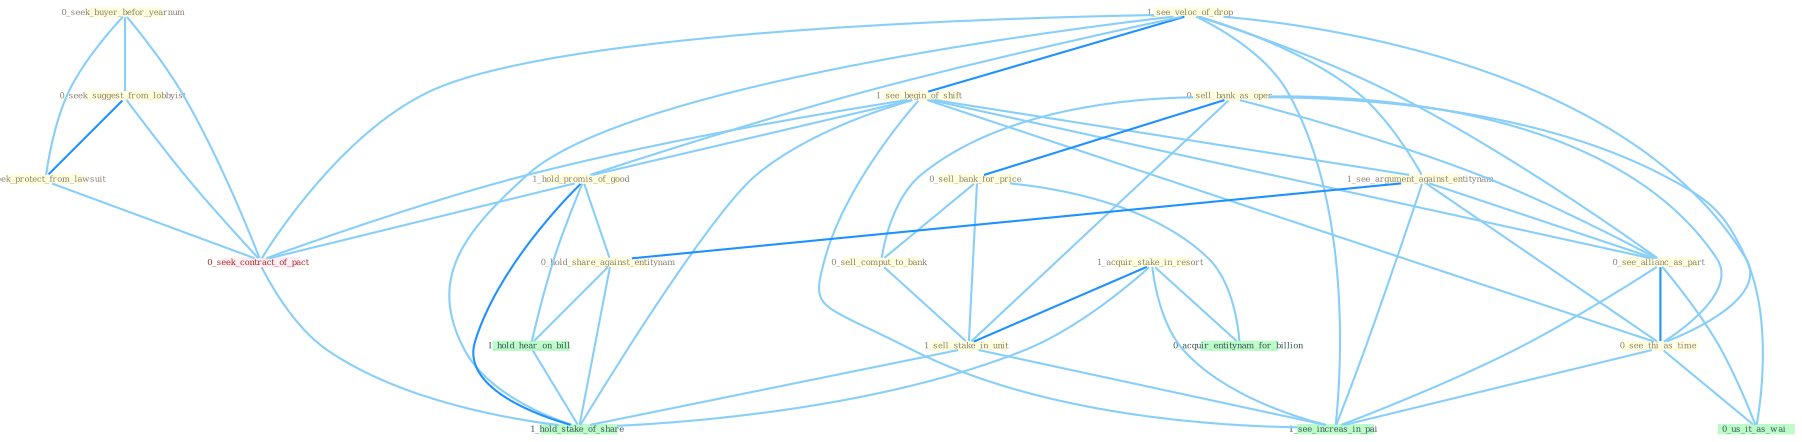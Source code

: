 Graph G{ 
    node
    [shape=polygon,style=filled,width=.5,height=.06,color="#BDFCC9",fixedsize=true,fontsize=4,
    fontcolor="#2f4f4f"];
    {node
    [color="#ffffe0", fontcolor="#8b7d6b"] "0_seek_buyer_befor_yearnum " "0_seek_suggest_from_lobbyist " "1_see_veloc_of_drop " "1_see_begin_of_shift " "0_sell_bank_as_oper " "0_sell_bank_for_price " "1_see_argument_against_entitynam " "1_acquir_stake_in_resort " "0_sell_comput_to_bank " "0_see_allianc_as_part " "1_hold_promis_of_good " "1_seek_protect_from_lawsuit " "0_see_thi_as_time " "1_sell_stake_in_unit " "0_hold_share_against_entitynam "}
{node [color="#fff0f5", fontcolor="#b22222"] "0_seek_contract_of_pact "}
edge [color="#B0E2FF"];

	"0_seek_buyer_befor_yearnum " -- "0_seek_suggest_from_lobbyist " [w="1", color="#87cefa" ];
	"0_seek_buyer_befor_yearnum " -- "1_seek_protect_from_lawsuit " [w="1", color="#87cefa" ];
	"0_seek_buyer_befor_yearnum " -- "0_seek_contract_of_pact " [w="1", color="#87cefa" ];
	"0_seek_suggest_from_lobbyist " -- "1_seek_protect_from_lawsuit " [w="2", color="#1e90ff" , len=0.8];
	"0_seek_suggest_from_lobbyist " -- "0_seek_contract_of_pact " [w="1", color="#87cefa" ];
	"1_see_veloc_of_drop " -- "1_see_begin_of_shift " [w="2", color="#1e90ff" , len=0.8];
	"1_see_veloc_of_drop " -- "1_see_argument_against_entitynam " [w="1", color="#87cefa" ];
	"1_see_veloc_of_drop " -- "0_see_allianc_as_part " [w="1", color="#87cefa" ];
	"1_see_veloc_of_drop " -- "1_hold_promis_of_good " [w="1", color="#87cefa" ];
	"1_see_veloc_of_drop " -- "0_see_thi_as_time " [w="1", color="#87cefa" ];
	"1_see_veloc_of_drop " -- "0_seek_contract_of_pact " [w="1", color="#87cefa" ];
	"1_see_veloc_of_drop " -- "1_see_increas_in_pai " [w="1", color="#87cefa" ];
	"1_see_veloc_of_drop " -- "1_hold_stake_of_share " [w="1", color="#87cefa" ];
	"1_see_begin_of_shift " -- "1_see_argument_against_entitynam " [w="1", color="#87cefa" ];
	"1_see_begin_of_shift " -- "0_see_allianc_as_part " [w="1", color="#87cefa" ];
	"1_see_begin_of_shift " -- "1_hold_promis_of_good " [w="1", color="#87cefa" ];
	"1_see_begin_of_shift " -- "0_see_thi_as_time " [w="1", color="#87cefa" ];
	"1_see_begin_of_shift " -- "0_seek_contract_of_pact " [w="1", color="#87cefa" ];
	"1_see_begin_of_shift " -- "1_see_increas_in_pai " [w="1", color="#87cefa" ];
	"1_see_begin_of_shift " -- "1_hold_stake_of_share " [w="1", color="#87cefa" ];
	"0_sell_bank_as_oper " -- "0_sell_bank_for_price " [w="2", color="#1e90ff" , len=0.8];
	"0_sell_bank_as_oper " -- "0_sell_comput_to_bank " [w="1", color="#87cefa" ];
	"0_sell_bank_as_oper " -- "0_see_allianc_as_part " [w="1", color="#87cefa" ];
	"0_sell_bank_as_oper " -- "0_see_thi_as_time " [w="1", color="#87cefa" ];
	"0_sell_bank_as_oper " -- "1_sell_stake_in_unit " [w="1", color="#87cefa" ];
	"0_sell_bank_as_oper " -- "0_us_it_as_wai " [w="1", color="#87cefa" ];
	"0_sell_bank_for_price " -- "0_sell_comput_to_bank " [w="1", color="#87cefa" ];
	"0_sell_bank_for_price " -- "1_sell_stake_in_unit " [w="1", color="#87cefa" ];
	"0_sell_bank_for_price " -- "0_acquir_entitynam_for_billion " [w="1", color="#87cefa" ];
	"1_see_argument_against_entitynam " -- "0_see_allianc_as_part " [w="1", color="#87cefa" ];
	"1_see_argument_against_entitynam " -- "0_see_thi_as_time " [w="1", color="#87cefa" ];
	"1_see_argument_against_entitynam " -- "0_hold_share_against_entitynam " [w="2", color="#1e90ff" , len=0.8];
	"1_see_argument_against_entitynam " -- "1_see_increas_in_pai " [w="1", color="#87cefa" ];
	"1_acquir_stake_in_resort " -- "1_sell_stake_in_unit " [w="2", color="#1e90ff" , len=0.8];
	"1_acquir_stake_in_resort " -- "0_acquir_entitynam_for_billion " [w="1", color="#87cefa" ];
	"1_acquir_stake_in_resort " -- "1_see_increas_in_pai " [w="1", color="#87cefa" ];
	"1_acquir_stake_in_resort " -- "1_hold_stake_of_share " [w="1", color="#87cefa" ];
	"0_sell_comput_to_bank " -- "1_sell_stake_in_unit " [w="1", color="#87cefa" ];
	"0_see_allianc_as_part " -- "0_see_thi_as_time " [w="2", color="#1e90ff" , len=0.8];
	"0_see_allianc_as_part " -- "0_us_it_as_wai " [w="1", color="#87cefa" ];
	"0_see_allianc_as_part " -- "1_see_increas_in_pai " [w="1", color="#87cefa" ];
	"1_hold_promis_of_good " -- "0_hold_share_against_entitynam " [w="1", color="#87cefa" ];
	"1_hold_promis_of_good " -- "0_seek_contract_of_pact " [w="1", color="#87cefa" ];
	"1_hold_promis_of_good " -- "1_hold_hear_on_bill " [w="1", color="#87cefa" ];
	"1_hold_promis_of_good " -- "1_hold_stake_of_share " [w="2", color="#1e90ff" , len=0.8];
	"1_seek_protect_from_lawsuit " -- "0_seek_contract_of_pact " [w="1", color="#87cefa" ];
	"0_see_thi_as_time " -- "0_us_it_as_wai " [w="1", color="#87cefa" ];
	"0_see_thi_as_time " -- "1_see_increas_in_pai " [w="1", color="#87cefa" ];
	"1_sell_stake_in_unit " -- "1_see_increas_in_pai " [w="1", color="#87cefa" ];
	"1_sell_stake_in_unit " -- "1_hold_stake_of_share " [w="1", color="#87cefa" ];
	"0_hold_share_against_entitynam " -- "1_hold_hear_on_bill " [w="1", color="#87cefa" ];
	"0_hold_share_against_entitynam " -- "1_hold_stake_of_share " [w="1", color="#87cefa" ];
	"0_seek_contract_of_pact " -- "1_hold_stake_of_share " [w="1", color="#87cefa" ];
	"1_hold_hear_on_bill " -- "1_hold_stake_of_share " [w="1", color="#87cefa" ];
}